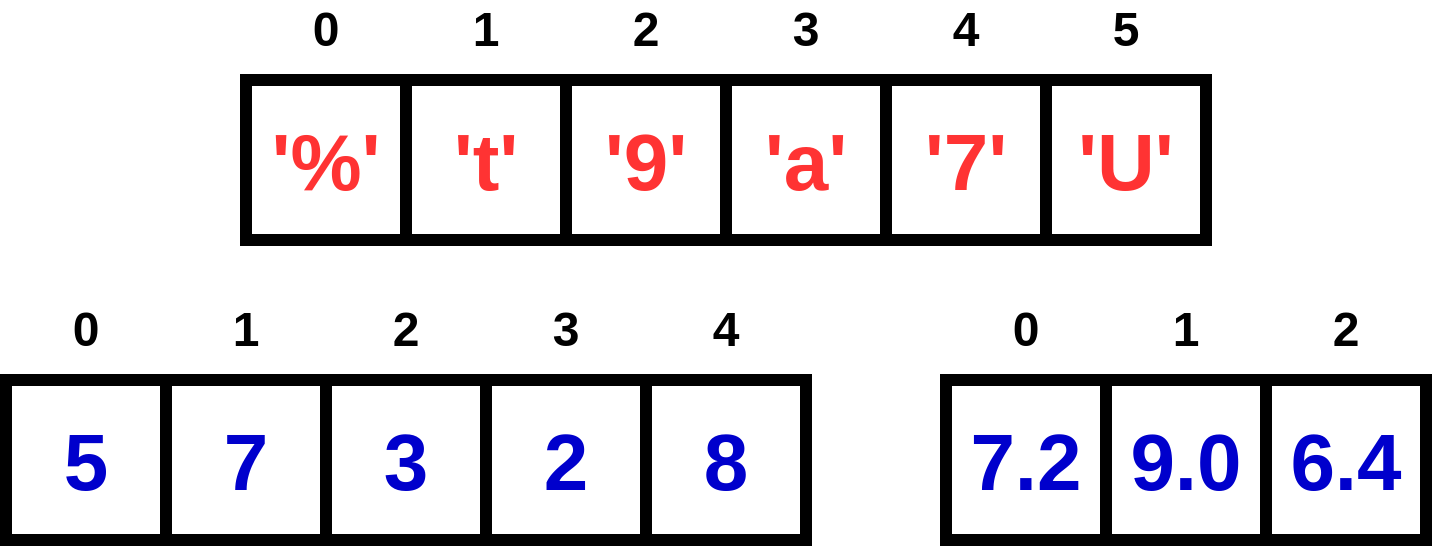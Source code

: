 <mxfile version="24.4.13" type="github">
  <diagram id="C5RBs43oDa-KdzZeNtuy" name="Page-1">
    <mxGraphModel dx="1362" dy="793" grid="1" gridSize="10" guides="1" tooltips="1" connect="1" arrows="1" fold="1" page="1" pageScale="1" pageWidth="827" pageHeight="1169" math="0" shadow="0">
      <root>
        <mxCell id="WIyWlLk6GJQsqaUBKTNV-0" />
        <mxCell id="WIyWlLk6GJQsqaUBKTNV-1" parent="WIyWlLk6GJQsqaUBKTNV-0" />
        <mxCell id="EO-xRcsuCdHoFk0Y1jDD-0" value="5" style="whiteSpace=wrap;html=1;aspect=fixed;strokeWidth=6;fontSize=40;fontStyle=1;fontColor=#0000CC;" vertex="1" parent="WIyWlLk6GJQsqaUBKTNV-1">
          <mxGeometry x="40" y="200" width="80" height="80" as="geometry" />
        </mxCell>
        <mxCell id="EO-xRcsuCdHoFk0Y1jDD-1" value="7" style="whiteSpace=wrap;html=1;aspect=fixed;strokeWidth=6;fontSize=40;fontStyle=1;fontColor=#0000CC;" vertex="1" parent="WIyWlLk6GJQsqaUBKTNV-1">
          <mxGeometry x="120" y="200" width="80" height="80" as="geometry" />
        </mxCell>
        <mxCell id="EO-xRcsuCdHoFk0Y1jDD-2" value="3" style="whiteSpace=wrap;html=1;aspect=fixed;strokeWidth=6;fontSize=40;fontStyle=1;fontColor=#0000CC;" vertex="1" parent="WIyWlLk6GJQsqaUBKTNV-1">
          <mxGeometry x="200" y="200" width="80" height="80" as="geometry" />
        </mxCell>
        <mxCell id="EO-xRcsuCdHoFk0Y1jDD-3" value="2" style="whiteSpace=wrap;html=1;aspect=fixed;strokeWidth=6;fontSize=40;fontStyle=1;fontColor=#0000CC;" vertex="1" parent="WIyWlLk6GJQsqaUBKTNV-1">
          <mxGeometry x="280" y="200" width="80" height="80" as="geometry" />
        </mxCell>
        <mxCell id="EO-xRcsuCdHoFk0Y1jDD-4" value="8" style="whiteSpace=wrap;html=1;aspect=fixed;strokeWidth=6;fontSize=40;fontStyle=1;fontColor=#0000CC;" vertex="1" parent="WIyWlLk6GJQsqaUBKTNV-1">
          <mxGeometry x="360" y="200" width="80" height="80" as="geometry" />
        </mxCell>
        <mxCell id="EO-xRcsuCdHoFk0Y1jDD-5" value="0" style="text;html=1;align=center;verticalAlign=middle;whiteSpace=wrap;rounded=0;fontSize=24;fontStyle=1" vertex="1" parent="WIyWlLk6GJQsqaUBKTNV-1">
          <mxGeometry x="50" y="160" width="60" height="30" as="geometry" />
        </mxCell>
        <mxCell id="EO-xRcsuCdHoFk0Y1jDD-6" value="1" style="text;html=1;align=center;verticalAlign=middle;whiteSpace=wrap;rounded=0;fontSize=24;fontStyle=1" vertex="1" parent="WIyWlLk6GJQsqaUBKTNV-1">
          <mxGeometry x="130" y="160" width="60" height="30" as="geometry" />
        </mxCell>
        <mxCell id="EO-xRcsuCdHoFk0Y1jDD-7" value="2" style="text;html=1;align=center;verticalAlign=middle;whiteSpace=wrap;rounded=0;fontSize=24;fontStyle=1" vertex="1" parent="WIyWlLk6GJQsqaUBKTNV-1">
          <mxGeometry x="210" y="160" width="60" height="30" as="geometry" />
        </mxCell>
        <mxCell id="EO-xRcsuCdHoFk0Y1jDD-8" value="3" style="text;html=1;align=center;verticalAlign=middle;whiteSpace=wrap;rounded=0;fontSize=24;fontStyle=1" vertex="1" parent="WIyWlLk6GJQsqaUBKTNV-1">
          <mxGeometry x="290" y="160" width="60" height="30" as="geometry" />
        </mxCell>
        <mxCell id="EO-xRcsuCdHoFk0Y1jDD-9" value="4" style="text;html=1;align=center;verticalAlign=middle;whiteSpace=wrap;rounded=0;fontSize=24;fontStyle=1" vertex="1" parent="WIyWlLk6GJQsqaUBKTNV-1">
          <mxGeometry x="370" y="160" width="60" height="30" as="geometry" />
        </mxCell>
        <mxCell id="EO-xRcsuCdHoFk0Y1jDD-10" value="&#39;%&#39;" style="whiteSpace=wrap;html=1;aspect=fixed;strokeWidth=6;fontSize=40;fontStyle=1;fontColor=#FF3333;" vertex="1" parent="WIyWlLk6GJQsqaUBKTNV-1">
          <mxGeometry x="160" y="50" width="80" height="80" as="geometry" />
        </mxCell>
        <mxCell id="EO-xRcsuCdHoFk0Y1jDD-11" value="&#39;t&#39;" style="whiteSpace=wrap;html=1;aspect=fixed;strokeWidth=6;fontSize=40;fontStyle=1;fontColor=#FF3333;" vertex="1" parent="WIyWlLk6GJQsqaUBKTNV-1">
          <mxGeometry x="240" y="50" width="80" height="80" as="geometry" />
        </mxCell>
        <mxCell id="EO-xRcsuCdHoFk0Y1jDD-12" value="&#39;9&#39;" style="whiteSpace=wrap;html=1;aspect=fixed;strokeWidth=6;fontSize=40;fontStyle=1;fontColor=#FF3333;" vertex="1" parent="WIyWlLk6GJQsqaUBKTNV-1">
          <mxGeometry x="320" y="50" width="80" height="80" as="geometry" />
        </mxCell>
        <mxCell id="EO-xRcsuCdHoFk0Y1jDD-13" value="&#39;a&#39;" style="whiteSpace=wrap;html=1;aspect=fixed;strokeWidth=6;fontSize=40;fontStyle=1;fontColor=#FF3333;" vertex="1" parent="WIyWlLk6GJQsqaUBKTNV-1">
          <mxGeometry x="400" y="50" width="80" height="80" as="geometry" />
        </mxCell>
        <mxCell id="EO-xRcsuCdHoFk0Y1jDD-14" value="&#39;7&#39;" style="whiteSpace=wrap;html=1;aspect=fixed;strokeWidth=6;fontSize=40;fontStyle=1;fontColor=#FF3333;" vertex="1" parent="WIyWlLk6GJQsqaUBKTNV-1">
          <mxGeometry x="480" y="50" width="80" height="80" as="geometry" />
        </mxCell>
        <mxCell id="EO-xRcsuCdHoFk0Y1jDD-15" value="0" style="text;html=1;align=center;verticalAlign=middle;whiteSpace=wrap;rounded=0;fontSize=24;fontStyle=1" vertex="1" parent="WIyWlLk6GJQsqaUBKTNV-1">
          <mxGeometry x="170" y="10" width="60" height="30" as="geometry" />
        </mxCell>
        <mxCell id="EO-xRcsuCdHoFk0Y1jDD-16" value="1" style="text;html=1;align=center;verticalAlign=middle;whiteSpace=wrap;rounded=0;fontSize=24;fontStyle=1" vertex="1" parent="WIyWlLk6GJQsqaUBKTNV-1">
          <mxGeometry x="250" y="10" width="60" height="30" as="geometry" />
        </mxCell>
        <mxCell id="EO-xRcsuCdHoFk0Y1jDD-17" value="2" style="text;html=1;align=center;verticalAlign=middle;whiteSpace=wrap;rounded=0;fontSize=24;fontStyle=1" vertex="1" parent="WIyWlLk6GJQsqaUBKTNV-1">
          <mxGeometry x="330" y="10" width="60" height="30" as="geometry" />
        </mxCell>
        <mxCell id="EO-xRcsuCdHoFk0Y1jDD-18" value="3" style="text;html=1;align=center;verticalAlign=middle;whiteSpace=wrap;rounded=0;fontSize=24;fontStyle=1" vertex="1" parent="WIyWlLk6GJQsqaUBKTNV-1">
          <mxGeometry x="410" y="10" width="60" height="30" as="geometry" />
        </mxCell>
        <mxCell id="EO-xRcsuCdHoFk0Y1jDD-19" value="4" style="text;html=1;align=center;verticalAlign=middle;whiteSpace=wrap;rounded=0;fontSize=24;fontStyle=1" vertex="1" parent="WIyWlLk6GJQsqaUBKTNV-1">
          <mxGeometry x="490" y="10" width="60" height="30" as="geometry" />
        </mxCell>
        <mxCell id="EO-xRcsuCdHoFk0Y1jDD-20" value="&#39;U&#39;" style="whiteSpace=wrap;html=1;aspect=fixed;strokeWidth=6;fontSize=40;fontStyle=1;fontColor=#FF3333;" vertex="1" parent="WIyWlLk6GJQsqaUBKTNV-1">
          <mxGeometry x="560" y="50" width="80" height="80" as="geometry" />
        </mxCell>
        <mxCell id="EO-xRcsuCdHoFk0Y1jDD-21" value="5" style="text;html=1;align=center;verticalAlign=middle;whiteSpace=wrap;rounded=0;fontSize=24;fontStyle=1" vertex="1" parent="WIyWlLk6GJQsqaUBKTNV-1">
          <mxGeometry x="570" y="10" width="60" height="30" as="geometry" />
        </mxCell>
        <mxCell id="EO-xRcsuCdHoFk0Y1jDD-22" value="7.2" style="whiteSpace=wrap;html=1;aspect=fixed;strokeWidth=6;fontSize=40;fontStyle=1;fontColor=#0000CC;" vertex="1" parent="WIyWlLk6GJQsqaUBKTNV-1">
          <mxGeometry x="510" y="200" width="80" height="80" as="geometry" />
        </mxCell>
        <mxCell id="EO-xRcsuCdHoFk0Y1jDD-23" value="9.0" style="whiteSpace=wrap;html=1;aspect=fixed;strokeWidth=6;fontSize=40;fontStyle=1;fontColor=#0000CC;" vertex="1" parent="WIyWlLk6GJQsqaUBKTNV-1">
          <mxGeometry x="590" y="200" width="80" height="80" as="geometry" />
        </mxCell>
        <mxCell id="EO-xRcsuCdHoFk0Y1jDD-24" value="6.4" style="whiteSpace=wrap;html=1;aspect=fixed;strokeWidth=6;fontSize=40;fontStyle=1;fontColor=#0000CC;" vertex="1" parent="WIyWlLk6GJQsqaUBKTNV-1">
          <mxGeometry x="670" y="200" width="80" height="80" as="geometry" />
        </mxCell>
        <mxCell id="EO-xRcsuCdHoFk0Y1jDD-27" value="0" style="text;html=1;align=center;verticalAlign=middle;whiteSpace=wrap;rounded=0;fontSize=24;fontStyle=1" vertex="1" parent="WIyWlLk6GJQsqaUBKTNV-1">
          <mxGeometry x="520" y="160" width="60" height="30" as="geometry" />
        </mxCell>
        <mxCell id="EO-xRcsuCdHoFk0Y1jDD-28" value="1" style="text;html=1;align=center;verticalAlign=middle;whiteSpace=wrap;rounded=0;fontSize=24;fontStyle=1" vertex="1" parent="WIyWlLk6GJQsqaUBKTNV-1">
          <mxGeometry x="600" y="160" width="60" height="30" as="geometry" />
        </mxCell>
        <mxCell id="EO-xRcsuCdHoFk0Y1jDD-29" value="2" style="text;html=1;align=center;verticalAlign=middle;whiteSpace=wrap;rounded=0;fontSize=24;fontStyle=1" vertex="1" parent="WIyWlLk6GJQsqaUBKTNV-1">
          <mxGeometry x="680" y="160" width="60" height="30" as="geometry" />
        </mxCell>
      </root>
    </mxGraphModel>
  </diagram>
</mxfile>
